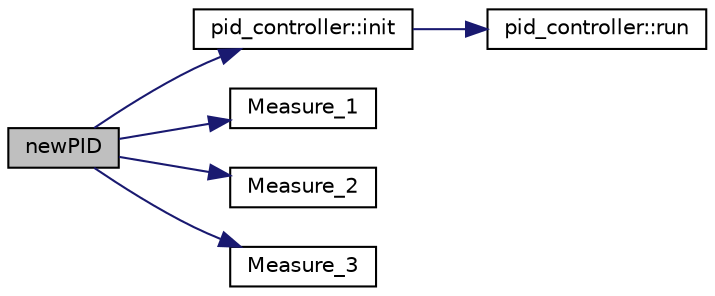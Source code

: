 digraph "newPID"
{
 // LATEX_PDF_SIZE
  edge [fontname="Helvetica",fontsize="10",labelfontname="Helvetica",labelfontsize="10"];
  node [fontname="Helvetica",fontsize="10",shape=record];
  rankdir="LR";
  Node1 [label="newPID",height=0.2,width=0.4,color="black", fillcolor="grey75", style="filled", fontcolor="black",tooltip=" "];
  Node1 -> Node2 [color="midnightblue",fontsize="10",style="solid"];
  Node2 [label="pid_controller::init",height=0.2,width=0.4,color="black", fillcolor="white", style="filled",URL="$classpid__controller.html#ada4a3599d3bf79412940110618b0de54",tooltip=" "];
  Node2 -> Node3 [color="midnightblue",fontsize="10",style="solid"];
  Node3 [label="pid_controller::run",height=0.2,width=0.4,color="black", fillcolor="white", style="filled",URL="$classpid__controller.html#a7b2528938ce06b9dd159a495a1fcf4fe",tooltip=" "];
  Node1 -> Node4 [color="midnightblue",fontsize="10",style="solid"];
  Node4 [label="Measure_1",height=0.2,width=0.4,color="black", fillcolor="white", style="filled",URL="$pid_8cpp.html#a4b66cb810f283ee2b94d264f2e7efbb3",tooltip=" "];
  Node1 -> Node5 [color="midnightblue",fontsize="10",style="solid"];
  Node5 [label="Measure_2",height=0.2,width=0.4,color="black", fillcolor="white", style="filled",URL="$pid_8cpp.html#afea439aebefb0ab23f0be5c88d88f979",tooltip=" "];
  Node1 -> Node6 [color="midnightblue",fontsize="10",style="solid"];
  Node6 [label="Measure_3",height=0.2,width=0.4,color="black", fillcolor="white", style="filled",URL="$pid_8cpp.html#aacb6e7fad7c92dbd726fcdd549460daa",tooltip=" "];
}
